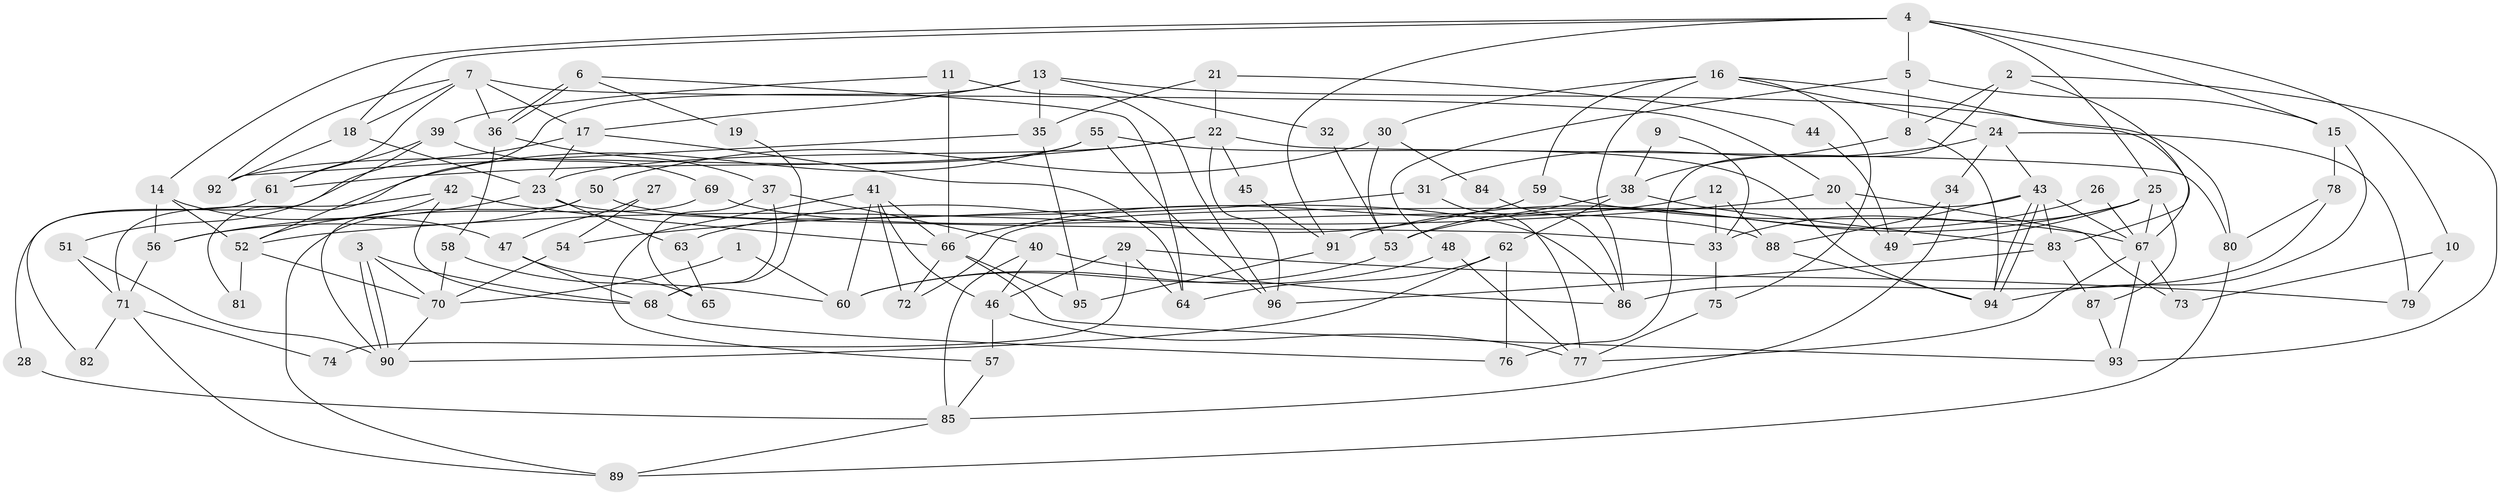 // coarse degree distribution, {6: 0.14705882352941177, 4: 0.29411764705882354, 5: 0.19117647058823528, 8: 0.04411764705882353, 2: 0.1323529411764706, 3: 0.11764705882352941, 9: 0.014705882352941176, 7: 0.058823529411764705}
// Generated by graph-tools (version 1.1) at 2025/37/03/04/25 23:37:12]
// undirected, 96 vertices, 192 edges
graph export_dot {
  node [color=gray90,style=filled];
  1;
  2;
  3;
  4;
  5;
  6;
  7;
  8;
  9;
  10;
  11;
  12;
  13;
  14;
  15;
  16;
  17;
  18;
  19;
  20;
  21;
  22;
  23;
  24;
  25;
  26;
  27;
  28;
  29;
  30;
  31;
  32;
  33;
  34;
  35;
  36;
  37;
  38;
  39;
  40;
  41;
  42;
  43;
  44;
  45;
  46;
  47;
  48;
  49;
  50;
  51;
  52;
  53;
  54;
  55;
  56;
  57;
  58;
  59;
  60;
  61;
  62;
  63;
  64;
  65;
  66;
  67;
  68;
  69;
  70;
  71;
  72;
  73;
  74;
  75;
  76;
  77;
  78;
  79;
  80;
  81;
  82;
  83;
  84;
  85;
  86;
  87;
  88;
  89;
  90;
  91;
  92;
  93;
  94;
  95;
  96;
  1 -- 70;
  1 -- 60;
  2 -- 93;
  2 -- 8;
  2 -- 76;
  2 -- 83;
  3 -- 90;
  3 -- 90;
  3 -- 68;
  3 -- 70;
  4 -- 14;
  4 -- 18;
  4 -- 5;
  4 -- 10;
  4 -- 15;
  4 -- 25;
  4 -- 91;
  5 -- 8;
  5 -- 15;
  5 -- 48;
  6 -- 64;
  6 -- 36;
  6 -- 36;
  6 -- 19;
  7 -- 17;
  7 -- 20;
  7 -- 18;
  7 -- 36;
  7 -- 61;
  7 -- 92;
  8 -- 94;
  8 -- 38;
  9 -- 33;
  9 -- 38;
  10 -- 73;
  10 -- 79;
  11 -- 39;
  11 -- 96;
  11 -- 66;
  12 -- 88;
  12 -- 66;
  12 -- 33;
  13 -- 52;
  13 -- 80;
  13 -- 17;
  13 -- 32;
  13 -- 35;
  14 -- 56;
  14 -- 52;
  14 -- 47;
  15 -- 78;
  15 -- 94;
  16 -- 30;
  16 -- 75;
  16 -- 24;
  16 -- 59;
  16 -- 67;
  16 -- 86;
  17 -- 23;
  17 -- 28;
  17 -- 64;
  18 -- 92;
  18 -- 23;
  19 -- 68;
  20 -- 49;
  20 -- 52;
  20 -- 73;
  21 -- 35;
  21 -- 22;
  21 -- 44;
  22 -- 96;
  22 -- 23;
  22 -- 45;
  22 -- 61;
  22 -- 80;
  23 -- 33;
  23 -- 56;
  23 -- 63;
  24 -- 43;
  24 -- 31;
  24 -- 34;
  24 -- 79;
  25 -- 67;
  25 -- 33;
  25 -- 49;
  25 -- 87;
  25 -- 91;
  26 -- 53;
  26 -- 67;
  27 -- 47;
  27 -- 54;
  28 -- 85;
  29 -- 79;
  29 -- 64;
  29 -- 46;
  29 -- 74;
  30 -- 50;
  30 -- 53;
  30 -- 84;
  31 -- 77;
  31 -- 54;
  32 -- 53;
  33 -- 75;
  34 -- 85;
  34 -- 49;
  35 -- 95;
  35 -- 92;
  36 -- 37;
  36 -- 58;
  37 -- 65;
  37 -- 40;
  37 -- 68;
  38 -- 62;
  38 -- 83;
  38 -- 53;
  39 -- 69;
  39 -- 61;
  39 -- 51;
  40 -- 46;
  40 -- 85;
  40 -- 86;
  41 -- 72;
  41 -- 57;
  41 -- 46;
  41 -- 60;
  41 -- 66;
  42 -- 71;
  42 -- 66;
  42 -- 52;
  42 -- 68;
  43 -- 83;
  43 -- 94;
  43 -- 94;
  43 -- 67;
  43 -- 72;
  43 -- 88;
  44 -- 49;
  45 -- 91;
  46 -- 57;
  46 -- 77;
  47 -- 68;
  47 -- 65;
  48 -- 77;
  48 -- 60;
  50 -- 86;
  50 -- 90;
  50 -- 56;
  51 -- 90;
  51 -- 71;
  52 -- 70;
  52 -- 81;
  53 -- 60;
  54 -- 70;
  55 -- 94;
  55 -- 92;
  55 -- 81;
  55 -- 96;
  56 -- 71;
  57 -- 85;
  58 -- 60;
  58 -- 70;
  59 -- 67;
  59 -- 63;
  61 -- 82;
  62 -- 76;
  62 -- 90;
  62 -- 64;
  63 -- 65;
  66 -- 72;
  66 -- 93;
  66 -- 95;
  67 -- 73;
  67 -- 77;
  67 -- 93;
  68 -- 76;
  69 -- 89;
  69 -- 88;
  70 -- 90;
  71 -- 74;
  71 -- 82;
  71 -- 89;
  75 -- 77;
  78 -- 86;
  78 -- 80;
  80 -- 89;
  83 -- 87;
  83 -- 96;
  84 -- 86;
  85 -- 89;
  87 -- 93;
  88 -- 94;
  91 -- 95;
}
